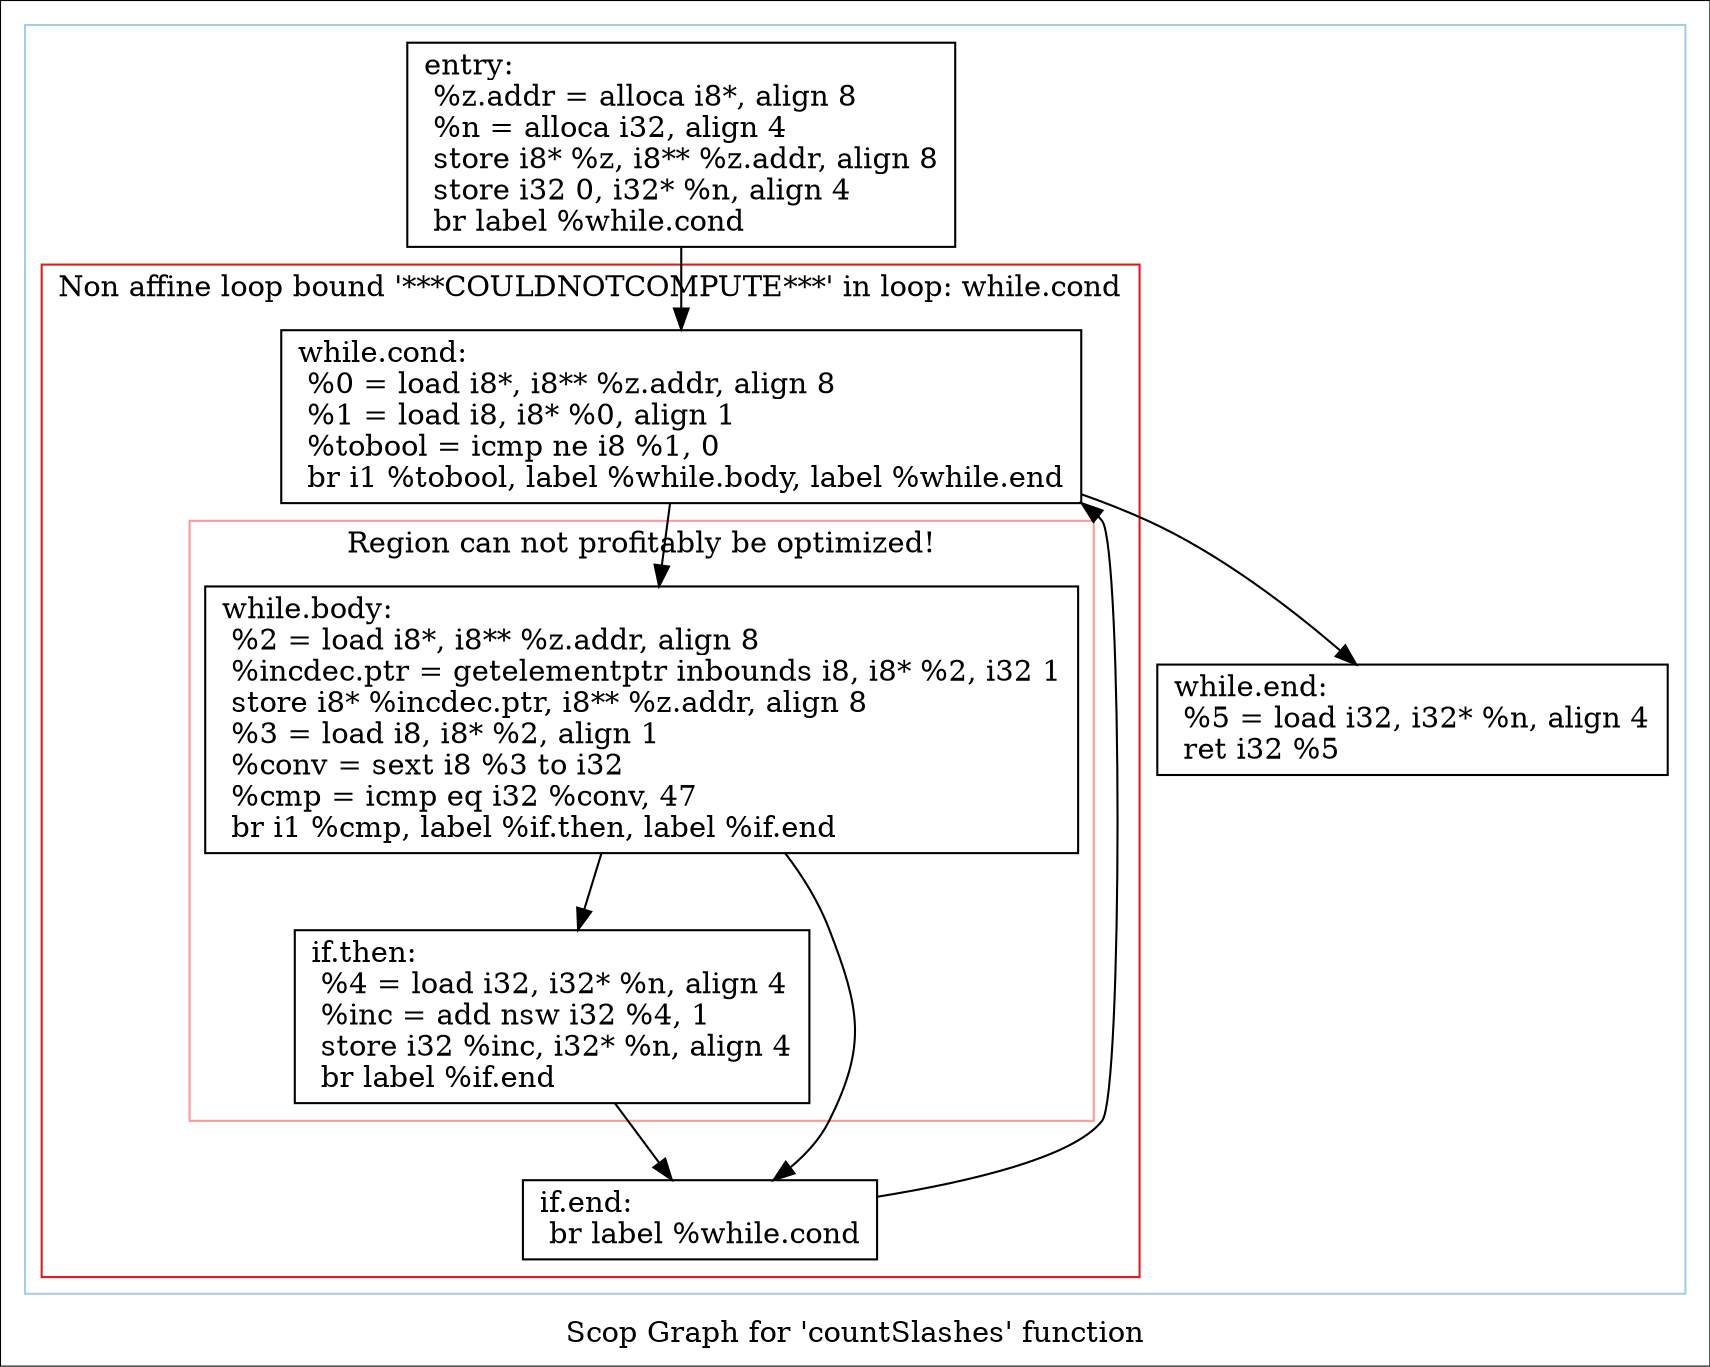 digraph "Scop Graph for 'countSlashes' function" {
	label="Scop Graph for 'countSlashes' function";

	Node0x2019120 [shape=record,label="{entry:\l  %z.addr = alloca i8*, align 8\l  %n = alloca i32, align 4\l  store i8* %z, i8** %z.addr, align 8\l  store i32 0, i32* %n, align 4\l  br label %while.cond\l}"];
	Node0x2019120 -> Node0x203e790;
	Node0x203e790 [shape=record,label="{while.cond:                                       \l  %0 = load i8*, i8** %z.addr, align 8\l  %1 = load i8, i8* %0, align 1\l  %tobool = icmp ne i8 %1, 0\l  br i1 %tobool, label %while.body, label %while.end\l}"];
	Node0x203e790 -> Node0x2084790;
	Node0x203e790 -> Node0x2089a80;
	Node0x2084790 [shape=record,label="{while.body:                                       \l  %2 = load i8*, i8** %z.addr, align 8\l  %incdec.ptr = getelementptr inbounds i8, i8* %2, i32 1\l  store i8* %incdec.ptr, i8** %z.addr, align 8\l  %3 = load i8, i8* %2, align 1\l  %conv = sext i8 %3 to i32\l  %cmp = icmp eq i32 %conv, 47\l  br i1 %cmp, label %if.then, label %if.end\l}"];
	Node0x2084790 -> Node0x204f420;
	Node0x2084790 -> Node0x20100a0;
	Node0x204f420 [shape=record,label="{if.then:                                          \l  %4 = load i32, i32* %n, align 4\l  %inc = add nsw i32 %4, 1\l  store i32 %inc, i32* %n, align 4\l  br label %if.end\l}"];
	Node0x204f420 -> Node0x20100a0;
	Node0x20100a0 [shape=record,label="{if.end:                                           \l  br label %while.cond\l}"];
	Node0x20100a0 -> Node0x203e790[constraint=false];
	Node0x2089a80 [shape=record,label="{while.end:                                        \l  %5 = load i32, i32* %n, align 4\l  ret i32 %5\l}"];
	colorscheme = "paired12"
        subgraph cluster_0x20a4e70 {
          label = "";
          style = solid;
          color = 1
          subgraph cluster_0x1f42bf0 {
            label = "Non affine loop bound '***COULDNOTCOMPUTE***' in loop: while.cond";
            style = solid;
            color = 6
            subgraph cluster_0x1f42b70 {
              label = "Region can not profitably be optimized!";
              style = solid;
              color = 5
              Node0x2084790;
              Node0x204f420;
            }
            Node0x203e790;
            Node0x20100a0;
          }
          Node0x2019120;
          Node0x2089a80;
        }
}
